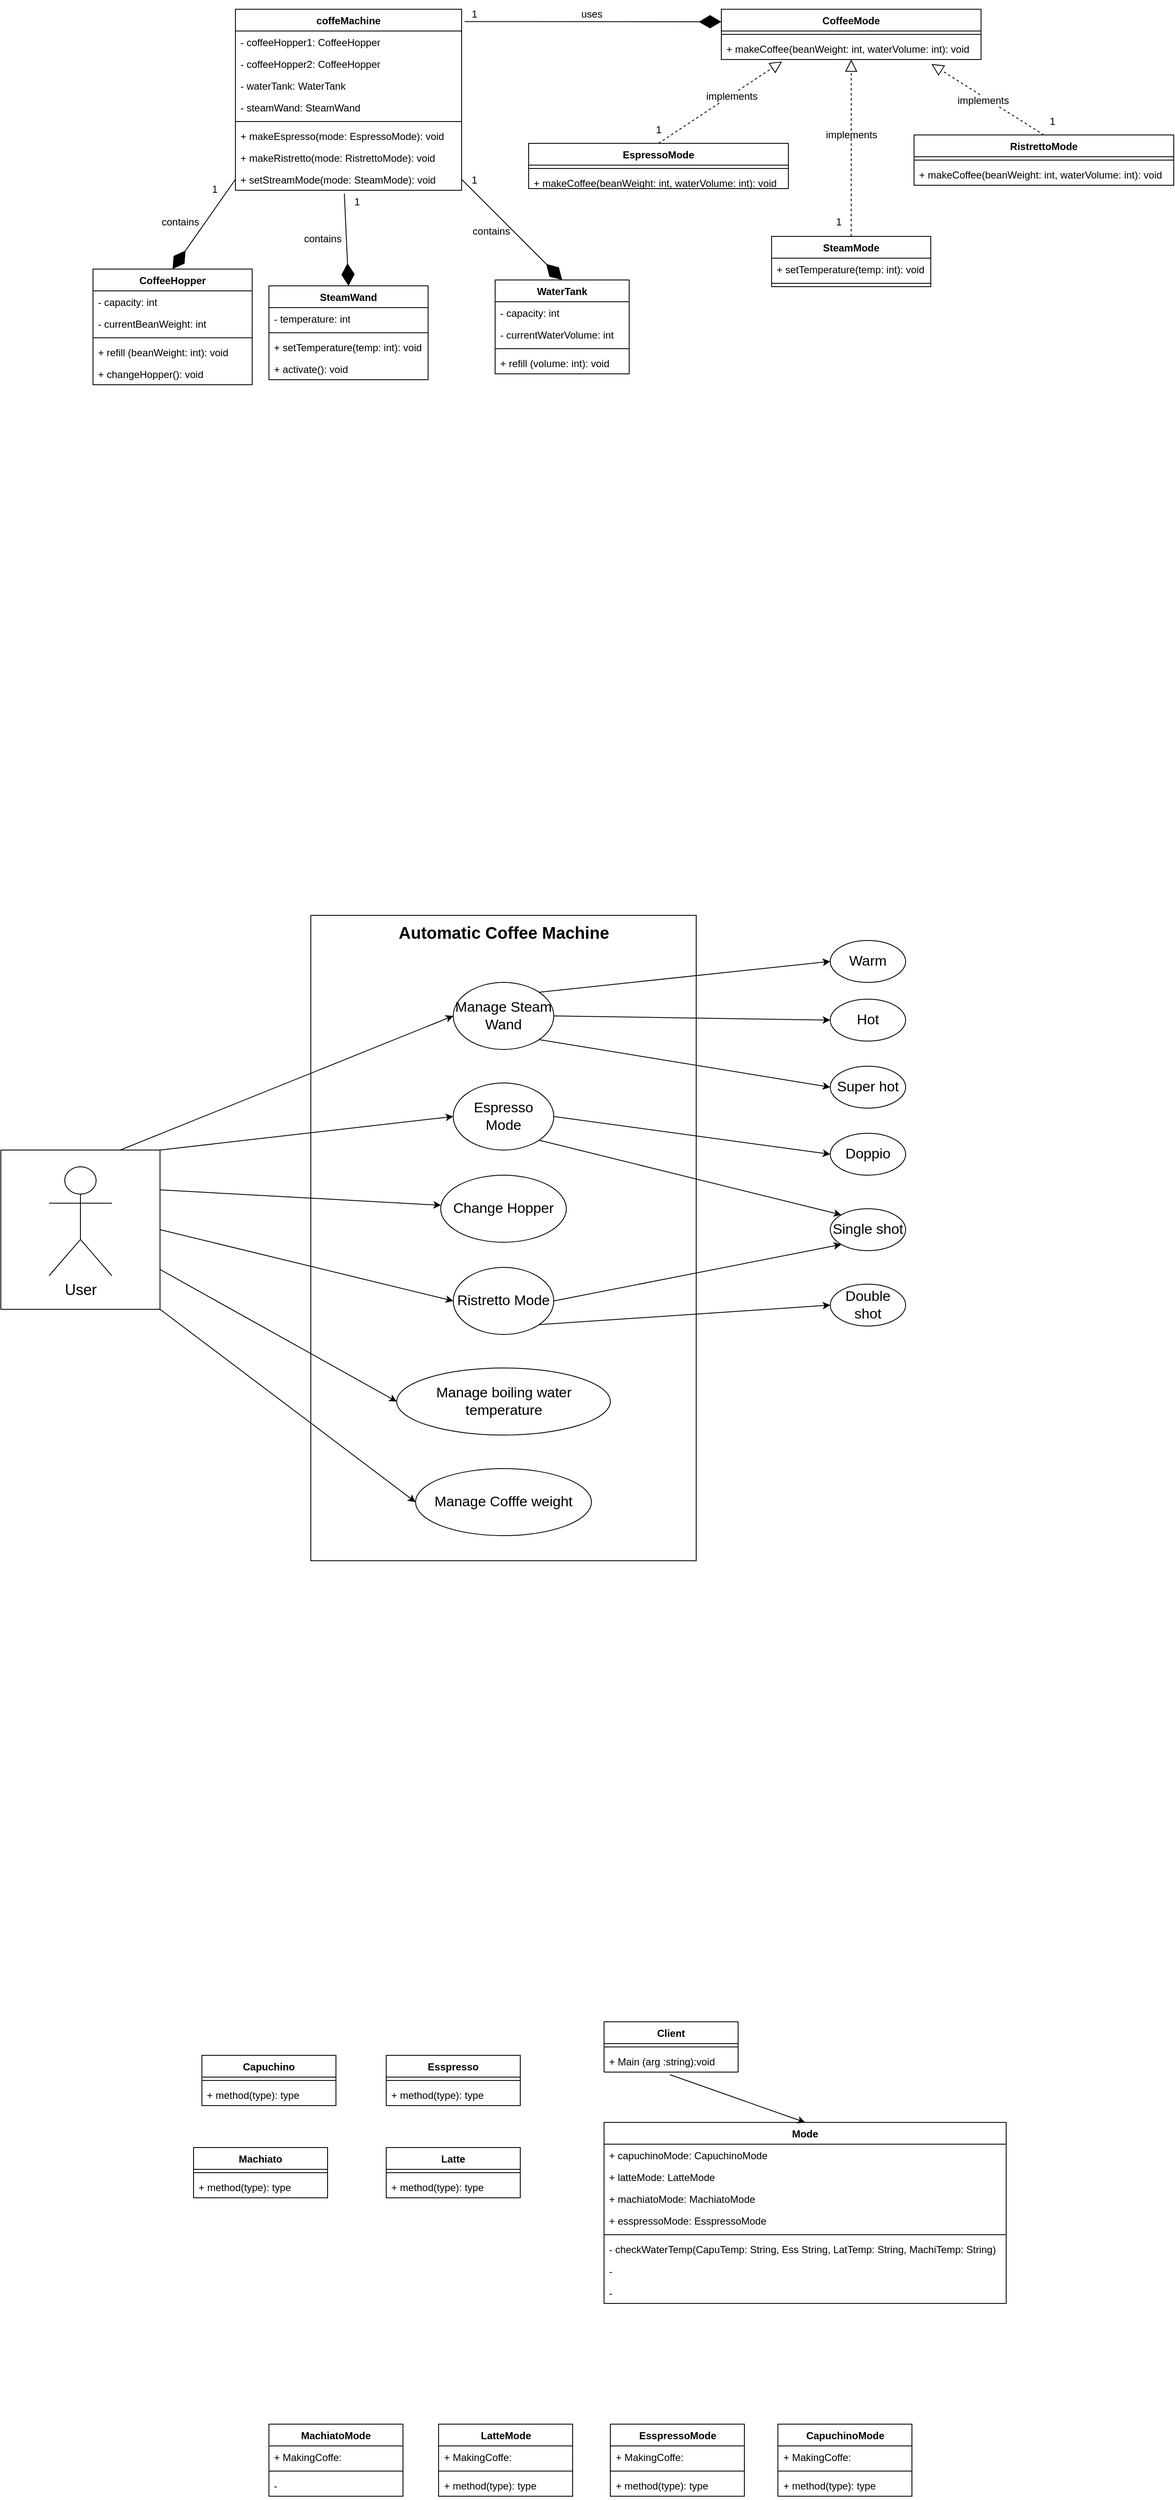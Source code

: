 <mxfile version="24.2.5" type="github">
  <diagram name="Trang-1" id="XvSelIh4EvXVkAUtxh8p">
    <mxGraphModel dx="1300" dy="723" grid="1" gridSize="10" guides="1" tooltips="1" connect="1" arrows="1" fold="1" page="1" pageScale="1" pageWidth="3300" pageHeight="4681" math="0" shadow="0">
      <root>
        <mxCell id="0" />
        <mxCell id="1" parent="0" />
        <mxCell id="VRImc2gz65ptcy9dzShP-161" value="coffeMachine" style="swimlane;fontStyle=1;align=center;verticalAlign=top;childLayout=stackLayout;horizontal=1;startSize=26;horizontalStack=0;resizeParent=1;resizeParentMax=0;resizeLast=0;collapsible=1;marginBottom=0;whiteSpace=wrap;html=1;" parent="1" vertex="1">
          <mxGeometry x="880" y="79" width="270" height="216" as="geometry" />
        </mxCell>
        <mxCell id="VRImc2gz65ptcy9dzShP-162" value="- coffeeHopper1: CoffeeHopper" style="text;strokeColor=none;fillColor=none;align=left;verticalAlign=top;spacingLeft=4;spacingRight=4;overflow=hidden;rotatable=0;points=[[0,0.5],[1,0.5]];portConstraint=eastwest;whiteSpace=wrap;html=1;" parent="VRImc2gz65ptcy9dzShP-161" vertex="1">
          <mxGeometry y="26" width="270" height="26" as="geometry" />
        </mxCell>
        <mxCell id="VRImc2gz65ptcy9dzShP-165" value="- coffeeHopper2: CoffeeHopper" style="text;strokeColor=none;fillColor=none;align=left;verticalAlign=top;spacingLeft=4;spacingRight=4;overflow=hidden;rotatable=0;points=[[0,0.5],[1,0.5]];portConstraint=eastwest;whiteSpace=wrap;html=1;" parent="VRImc2gz65ptcy9dzShP-161" vertex="1">
          <mxGeometry y="52" width="270" height="26" as="geometry" />
        </mxCell>
        <mxCell id="HyjmzTadHmc6qfDctKyR-1" value="- waterTank: WaterTank" style="text;strokeColor=none;fillColor=none;align=left;verticalAlign=top;spacingLeft=4;spacingRight=4;overflow=hidden;rotatable=0;points=[[0,0.5],[1,0.5]];portConstraint=eastwest;whiteSpace=wrap;html=1;" parent="VRImc2gz65ptcy9dzShP-161" vertex="1">
          <mxGeometry y="78" width="270" height="26" as="geometry" />
        </mxCell>
        <mxCell id="HyjmzTadHmc6qfDctKyR-2" value="- steamWand: SteamWand" style="text;strokeColor=none;fillColor=none;align=left;verticalAlign=top;spacingLeft=4;spacingRight=4;overflow=hidden;rotatable=0;points=[[0,0.5],[1,0.5]];portConstraint=eastwest;whiteSpace=wrap;html=1;" parent="VRImc2gz65ptcy9dzShP-161" vertex="1">
          <mxGeometry y="104" width="270" height="26" as="geometry" />
        </mxCell>
        <mxCell id="VRImc2gz65ptcy9dzShP-163" value="" style="line;strokeWidth=1;fillColor=none;align=left;verticalAlign=middle;spacingTop=-1;spacingLeft=3;spacingRight=3;rotatable=0;labelPosition=right;points=[];portConstraint=eastwest;strokeColor=inherit;" parent="VRImc2gz65ptcy9dzShP-161" vertex="1">
          <mxGeometry y="130" width="270" height="8" as="geometry" />
        </mxCell>
        <mxCell id="VRImc2gz65ptcy9dzShP-164" value="+ makeEspresso(mode: EspressoMode): void" style="text;strokeColor=none;fillColor=none;align=left;verticalAlign=top;spacingLeft=4;spacingRight=4;overflow=hidden;rotatable=0;points=[[0,0.5],[1,0.5]];portConstraint=eastwest;whiteSpace=wrap;html=1;" parent="VRImc2gz65ptcy9dzShP-161" vertex="1">
          <mxGeometry y="138" width="270" height="26" as="geometry" />
        </mxCell>
        <mxCell id="HyjmzTadHmc6qfDctKyR-3" value="+ makeRistretto(mode: RistrettoMode): void" style="text;strokeColor=none;fillColor=none;align=left;verticalAlign=top;spacingLeft=4;spacingRight=4;overflow=hidden;rotatable=0;points=[[0,0.5],[1,0.5]];portConstraint=eastwest;whiteSpace=wrap;html=1;" parent="VRImc2gz65ptcy9dzShP-161" vertex="1">
          <mxGeometry y="164" width="270" height="26" as="geometry" />
        </mxCell>
        <mxCell id="HyjmzTadHmc6qfDctKyR-5" value="+ setStreamMode(mode: SteamMode): void" style="text;strokeColor=none;fillColor=none;align=left;verticalAlign=top;spacingLeft=4;spacingRight=4;overflow=hidden;rotatable=0;points=[[0,0.5],[1,0.5]];portConstraint=eastwest;whiteSpace=wrap;html=1;" parent="VRImc2gz65ptcy9dzShP-161" vertex="1">
          <mxGeometry y="190" width="270" height="26" as="geometry" />
        </mxCell>
        <mxCell id="VRImc2gz65ptcy9dzShP-174" value="CoffeeMode" style="swimlane;fontStyle=1;align=center;verticalAlign=top;childLayout=stackLayout;horizontal=1;startSize=26;horizontalStack=0;resizeParent=1;resizeParentMax=0;resizeLast=0;collapsible=1;marginBottom=0;whiteSpace=wrap;html=1;" parent="1" vertex="1">
          <mxGeometry x="1460" y="79" width="310" height="60" as="geometry" />
        </mxCell>
        <mxCell id="VRImc2gz65ptcy9dzShP-176" value="" style="line;strokeWidth=1;fillColor=none;align=left;verticalAlign=middle;spacingTop=-1;spacingLeft=3;spacingRight=3;rotatable=0;labelPosition=right;points=[];portConstraint=eastwest;strokeColor=inherit;" parent="VRImc2gz65ptcy9dzShP-174" vertex="1">
          <mxGeometry y="26" width="310" height="8" as="geometry" />
        </mxCell>
        <mxCell id="VRImc2gz65ptcy9dzShP-177" value="+ makeCoffee(beanWeight: int, waterVolume: int): void" style="text;strokeColor=none;fillColor=none;align=left;verticalAlign=top;spacingLeft=4;spacingRight=4;overflow=hidden;rotatable=0;points=[[0,0.5],[1,0.5]];portConstraint=eastwest;whiteSpace=wrap;html=1;" parent="VRImc2gz65ptcy9dzShP-174" vertex="1">
          <mxGeometry y="34" width="310" height="26" as="geometry" />
        </mxCell>
        <mxCell id="VRImc2gz65ptcy9dzShP-178" value="EspressoMode" style="swimlane;fontStyle=1;align=center;verticalAlign=top;childLayout=stackLayout;horizontal=1;startSize=26;horizontalStack=0;resizeParent=1;resizeParentMax=0;resizeLast=0;collapsible=1;marginBottom=0;whiteSpace=wrap;html=1;" parent="1" vertex="1">
          <mxGeometry x="1230" y="239" width="310" height="54" as="geometry" />
        </mxCell>
        <mxCell id="VRImc2gz65ptcy9dzShP-180" value="" style="line;strokeWidth=1;fillColor=none;align=left;verticalAlign=middle;spacingTop=-1;spacingLeft=3;spacingRight=3;rotatable=0;labelPosition=right;points=[];portConstraint=eastwest;strokeColor=inherit;" parent="VRImc2gz65ptcy9dzShP-178" vertex="1">
          <mxGeometry y="26" width="310" height="8" as="geometry" />
        </mxCell>
        <mxCell id="VRImc2gz65ptcy9dzShP-181" value="+ makeCoffee(beanWeight: int, waterVolume: int): void" style="text;strokeColor=none;fillColor=none;align=left;verticalAlign=top;spacingLeft=4;spacingRight=4;overflow=hidden;rotatable=0;points=[[0,0.5],[1,0.5]];portConstraint=eastwest;whiteSpace=wrap;html=1;" parent="VRImc2gz65ptcy9dzShP-178" vertex="1">
          <mxGeometry y="34" width="310" height="20" as="geometry" />
        </mxCell>
        <mxCell id="VRImc2gz65ptcy9dzShP-182" value="RistrettoMode" style="swimlane;fontStyle=1;align=center;verticalAlign=top;childLayout=stackLayout;horizontal=1;startSize=26;horizontalStack=0;resizeParent=1;resizeParentMax=0;resizeLast=0;collapsible=1;marginBottom=0;whiteSpace=wrap;html=1;" parent="1" vertex="1">
          <mxGeometry x="1690" y="229" width="310" height="60" as="geometry" />
        </mxCell>
        <mxCell id="VRImc2gz65ptcy9dzShP-184" value="" style="line;strokeWidth=1;fillColor=none;align=left;verticalAlign=middle;spacingTop=-1;spacingLeft=3;spacingRight=3;rotatable=0;labelPosition=right;points=[];portConstraint=eastwest;strokeColor=inherit;" parent="VRImc2gz65ptcy9dzShP-182" vertex="1">
          <mxGeometry y="26" width="310" height="8" as="geometry" />
        </mxCell>
        <mxCell id="VRImc2gz65ptcy9dzShP-185" value="+ makeCoffee(beanWeight: int, waterVolume: int): void" style="text;strokeColor=none;fillColor=none;align=left;verticalAlign=top;spacingLeft=4;spacingRight=4;overflow=hidden;rotatable=0;points=[[0,0.5],[1,0.5]];portConstraint=eastwest;whiteSpace=wrap;html=1;" parent="VRImc2gz65ptcy9dzShP-182" vertex="1">
          <mxGeometry y="34" width="310" height="26" as="geometry" />
        </mxCell>
        <mxCell id="VRImc2gz65ptcy9dzShP-186" value="SteamMode" style="swimlane;fontStyle=1;align=center;verticalAlign=top;childLayout=stackLayout;horizontal=1;startSize=26;horizontalStack=0;resizeParent=1;resizeParentMax=0;resizeLast=0;collapsible=1;marginBottom=0;whiteSpace=wrap;html=1;" parent="1" vertex="1">
          <mxGeometry x="1520" y="350" width="190" height="60" as="geometry" />
        </mxCell>
        <mxCell id="VRImc2gz65ptcy9dzShP-189" value="+ setTemperature(temp: int): void" style="text;strokeColor=none;fillColor=none;align=left;verticalAlign=top;spacingLeft=4;spacingRight=4;overflow=hidden;rotatable=0;points=[[0,0.5],[1,0.5]];portConstraint=eastwest;whiteSpace=wrap;html=1;" parent="VRImc2gz65ptcy9dzShP-186" vertex="1">
          <mxGeometry y="26" width="190" height="26" as="geometry" />
        </mxCell>
        <mxCell id="VRImc2gz65ptcy9dzShP-188" value="" style="line;strokeWidth=1;fillColor=none;align=left;verticalAlign=middle;spacingTop=-1;spacingLeft=3;spacingRight=3;rotatable=0;labelPosition=right;points=[];portConstraint=eastwest;strokeColor=inherit;" parent="VRImc2gz65ptcy9dzShP-186" vertex="1">
          <mxGeometry y="52" width="190" height="8" as="geometry" />
        </mxCell>
        <mxCell id="VRImc2gz65ptcy9dzShP-196" value="WaterTank" style="swimlane;fontStyle=1;align=center;verticalAlign=top;childLayout=stackLayout;horizontal=1;startSize=26;horizontalStack=0;resizeParent=1;resizeParentMax=0;resizeLast=0;collapsible=1;marginBottom=0;whiteSpace=wrap;html=1;" parent="1" vertex="1">
          <mxGeometry x="1190" y="402" width="160" height="112" as="geometry" />
        </mxCell>
        <mxCell id="VRImc2gz65ptcy9dzShP-197" value="- capacity: int" style="text;strokeColor=none;fillColor=none;align=left;verticalAlign=top;spacingLeft=4;spacingRight=4;overflow=hidden;rotatable=0;points=[[0,0.5],[1,0.5]];portConstraint=eastwest;whiteSpace=wrap;html=1;" parent="VRImc2gz65ptcy9dzShP-196" vertex="1">
          <mxGeometry y="26" width="160" height="26" as="geometry" />
        </mxCell>
        <mxCell id="HyjmzTadHmc6qfDctKyR-7" value="- currentWaterVolume: int" style="text;strokeColor=none;fillColor=none;align=left;verticalAlign=top;spacingLeft=4;spacingRight=4;overflow=hidden;rotatable=0;points=[[0,0.5],[1,0.5]];portConstraint=eastwest;whiteSpace=wrap;html=1;" parent="VRImc2gz65ptcy9dzShP-196" vertex="1">
          <mxGeometry y="52" width="160" height="26" as="geometry" />
        </mxCell>
        <mxCell id="VRImc2gz65ptcy9dzShP-198" value="" style="line;strokeWidth=1;fillColor=none;align=left;verticalAlign=middle;spacingTop=-1;spacingLeft=3;spacingRight=3;rotatable=0;labelPosition=right;points=[];portConstraint=eastwest;strokeColor=inherit;" parent="VRImc2gz65ptcy9dzShP-196" vertex="1">
          <mxGeometry y="78" width="160" height="8" as="geometry" />
        </mxCell>
        <mxCell id="VRImc2gz65ptcy9dzShP-199" value="+ refill (volume: int): void" style="text;strokeColor=none;fillColor=none;align=left;verticalAlign=top;spacingLeft=4;spacingRight=4;overflow=hidden;rotatable=0;points=[[0,0.5],[1,0.5]];portConstraint=eastwest;whiteSpace=wrap;html=1;" parent="VRImc2gz65ptcy9dzShP-196" vertex="1">
          <mxGeometry y="86" width="160" height="26" as="geometry" />
        </mxCell>
        <mxCell id="HyjmzTadHmc6qfDctKyR-8" value="CoffeeHopper" style="swimlane;fontStyle=1;align=center;verticalAlign=top;childLayout=stackLayout;horizontal=1;startSize=26;horizontalStack=0;resizeParent=1;resizeParentMax=0;resizeLast=0;collapsible=1;marginBottom=0;whiteSpace=wrap;html=1;" parent="1" vertex="1">
          <mxGeometry x="710" y="389" width="190" height="138" as="geometry" />
        </mxCell>
        <mxCell id="HyjmzTadHmc6qfDctKyR-9" value="- capacity: int" style="text;strokeColor=none;fillColor=none;align=left;verticalAlign=top;spacingLeft=4;spacingRight=4;overflow=hidden;rotatable=0;points=[[0,0.5],[1,0.5]];portConstraint=eastwest;whiteSpace=wrap;html=1;" parent="HyjmzTadHmc6qfDctKyR-8" vertex="1">
          <mxGeometry y="26" width="190" height="26" as="geometry" />
        </mxCell>
        <mxCell id="HyjmzTadHmc6qfDctKyR-12" value="- currentBeanWeight: int" style="text;strokeColor=none;fillColor=none;align=left;verticalAlign=top;spacingLeft=4;spacingRight=4;overflow=hidden;rotatable=0;points=[[0,0.5],[1,0.5]];portConstraint=eastwest;whiteSpace=wrap;html=1;" parent="HyjmzTadHmc6qfDctKyR-8" vertex="1">
          <mxGeometry y="52" width="190" height="26" as="geometry" />
        </mxCell>
        <mxCell id="HyjmzTadHmc6qfDctKyR-10" value="" style="line;strokeWidth=1;fillColor=none;align=left;verticalAlign=middle;spacingTop=-1;spacingLeft=3;spacingRight=3;rotatable=0;labelPosition=right;points=[];portConstraint=eastwest;strokeColor=inherit;" parent="HyjmzTadHmc6qfDctKyR-8" vertex="1">
          <mxGeometry y="78" width="190" height="8" as="geometry" />
        </mxCell>
        <mxCell id="HyjmzTadHmc6qfDctKyR-11" value="+ refill (beanWeight: int): void" style="text;strokeColor=none;fillColor=none;align=left;verticalAlign=top;spacingLeft=4;spacingRight=4;overflow=hidden;rotatable=0;points=[[0,0.5],[1,0.5]];portConstraint=eastwest;whiteSpace=wrap;html=1;" parent="HyjmzTadHmc6qfDctKyR-8" vertex="1">
          <mxGeometry y="86" width="190" height="26" as="geometry" />
        </mxCell>
        <mxCell id="HyjmzTadHmc6qfDctKyR-13" value="+ changeHopper(): void" style="text;strokeColor=none;fillColor=none;align=left;verticalAlign=top;spacingLeft=4;spacingRight=4;overflow=hidden;rotatable=0;points=[[0,0.5],[1,0.5]];portConstraint=eastwest;whiteSpace=wrap;html=1;" parent="HyjmzTadHmc6qfDctKyR-8" vertex="1">
          <mxGeometry y="112" width="190" height="26" as="geometry" />
        </mxCell>
        <mxCell id="HyjmzTadHmc6qfDctKyR-14" value="SteamWand" style="swimlane;fontStyle=1;align=center;verticalAlign=top;childLayout=stackLayout;horizontal=1;startSize=26;horizontalStack=0;resizeParent=1;resizeParentMax=0;resizeLast=0;collapsible=1;marginBottom=0;whiteSpace=wrap;html=1;" parent="1" vertex="1">
          <mxGeometry x="920" y="409" width="190" height="112" as="geometry" />
        </mxCell>
        <mxCell id="HyjmzTadHmc6qfDctKyR-15" value="- temperature: int" style="text;strokeColor=none;fillColor=none;align=left;verticalAlign=top;spacingLeft=4;spacingRight=4;overflow=hidden;rotatable=0;points=[[0,0.5],[1,0.5]];portConstraint=eastwest;whiteSpace=wrap;html=1;" parent="HyjmzTadHmc6qfDctKyR-14" vertex="1">
          <mxGeometry y="26" width="190" height="26" as="geometry" />
        </mxCell>
        <mxCell id="HyjmzTadHmc6qfDctKyR-16" value="" style="line;strokeWidth=1;fillColor=none;align=left;verticalAlign=middle;spacingTop=-1;spacingLeft=3;spacingRight=3;rotatable=0;labelPosition=right;points=[];portConstraint=eastwest;strokeColor=inherit;" parent="HyjmzTadHmc6qfDctKyR-14" vertex="1">
          <mxGeometry y="52" width="190" height="8" as="geometry" />
        </mxCell>
        <mxCell id="HyjmzTadHmc6qfDctKyR-17" value="+ setTemperature(temp: int): void" style="text;strokeColor=none;fillColor=none;align=left;verticalAlign=top;spacingLeft=4;spacingRight=4;overflow=hidden;rotatable=0;points=[[0,0.5],[1,0.5]];portConstraint=eastwest;whiteSpace=wrap;html=1;" parent="HyjmzTadHmc6qfDctKyR-14" vertex="1">
          <mxGeometry y="60" width="190" height="26" as="geometry" />
        </mxCell>
        <mxCell id="HyjmzTadHmc6qfDctKyR-18" value="+ activate(): void" style="text;strokeColor=none;fillColor=none;align=left;verticalAlign=top;spacingLeft=4;spacingRight=4;overflow=hidden;rotatable=0;points=[[0,0.5],[1,0.5]];portConstraint=eastwest;whiteSpace=wrap;html=1;" parent="HyjmzTadHmc6qfDctKyR-14" vertex="1">
          <mxGeometry y="86" width="190" height="26" as="geometry" />
        </mxCell>
        <mxCell id="HyjmzTadHmc6qfDctKyR-21" value="" style="endArrow=block;dashed=1;endFill=0;endSize=12;html=1;rounded=0;entryX=0.234;entryY=1.089;entryDx=0;entryDy=0;entryPerimeter=0;exitX=0.5;exitY=0;exitDx=0;exitDy=0;" parent="1" source="VRImc2gz65ptcy9dzShP-178" target="VRImc2gz65ptcy9dzShP-177" edge="1">
          <mxGeometry width="160" relative="1" as="geometry">
            <mxPoint x="1280" y="359" as="sourcePoint" />
            <mxPoint x="1440" y="359" as="targetPoint" />
          </mxGeometry>
        </mxCell>
        <mxCell id="HyjmzTadHmc6qfDctKyR-22" value="" style="endArrow=block;dashed=1;endFill=0;endSize=12;html=1;rounded=0;exitX=0.5;exitY=0;exitDx=0;exitDy=0;" parent="1" source="VRImc2gz65ptcy9dzShP-186" target="VRImc2gz65ptcy9dzShP-177" edge="1">
          <mxGeometry width="160" relative="1" as="geometry">
            <mxPoint x="1615" y="349" as="sourcePoint" />
            <mxPoint x="1583" y="161" as="targetPoint" />
          </mxGeometry>
        </mxCell>
        <mxCell id="HyjmzTadHmc6qfDctKyR-23" value="" style="endArrow=block;dashed=1;endFill=0;endSize=12;html=1;rounded=0;exitX=0.5;exitY=0;exitDx=0;exitDy=0;entryX=0.809;entryY=1.209;entryDx=0;entryDy=0;entryPerimeter=0;" parent="1" source="VRImc2gz65ptcy9dzShP-182" target="VRImc2gz65ptcy9dzShP-177" edge="1">
          <mxGeometry width="160" relative="1" as="geometry">
            <mxPoint x="1625" y="359" as="sourcePoint" />
            <mxPoint x="1625" y="159" as="targetPoint" />
          </mxGeometry>
        </mxCell>
        <mxCell id="HyjmzTadHmc6qfDctKyR-25" value="" style="endArrow=diamondThin;endFill=1;endSize=24;html=1;rounded=0;entryX=0.5;entryY=0;entryDx=0;entryDy=0;exitX=0;exitY=0.5;exitDx=0;exitDy=0;" parent="1" source="HyjmzTadHmc6qfDctKyR-5" target="HyjmzTadHmc6qfDctKyR-8" edge="1">
          <mxGeometry width="160" relative="1" as="geometry">
            <mxPoint x="1280" y="349" as="sourcePoint" />
            <mxPoint x="1440" y="349" as="targetPoint" />
          </mxGeometry>
        </mxCell>
        <mxCell id="HyjmzTadHmc6qfDctKyR-26" value="" style="endArrow=diamondThin;endFill=1;endSize=24;html=1;rounded=0;entryX=0.5;entryY=0;entryDx=0;entryDy=0;" parent="1" target="HyjmzTadHmc6qfDctKyR-14" edge="1">
          <mxGeometry width="160" relative="1" as="geometry">
            <mxPoint x="1010" y="299" as="sourcePoint" />
            <mxPoint x="1450" y="359" as="targetPoint" />
          </mxGeometry>
        </mxCell>
        <mxCell id="HyjmzTadHmc6qfDctKyR-27" value="" style="endArrow=diamondThin;endFill=1;endSize=24;html=1;rounded=0;entryX=0.5;entryY=0;entryDx=0;entryDy=0;exitX=1;exitY=0.5;exitDx=0;exitDy=0;" parent="1" source="HyjmzTadHmc6qfDctKyR-5" target="VRImc2gz65ptcy9dzShP-196" edge="1">
          <mxGeometry width="160" relative="1" as="geometry">
            <mxPoint x="1300" y="369" as="sourcePoint" />
            <mxPoint x="1460" y="369" as="targetPoint" />
          </mxGeometry>
        </mxCell>
        <mxCell id="HyjmzTadHmc6qfDctKyR-28" value="1" style="text;html=1;align=center;verticalAlign=middle;resizable=0;points=[];autosize=1;strokeColor=none;fillColor=none;" parent="1" vertex="1">
          <mxGeometry x="840" y="279" width="30" height="30" as="geometry" />
        </mxCell>
        <mxCell id="HyjmzTadHmc6qfDctKyR-29" value="&lt;span style=&quot;color: rgb(0, 0, 0); font-family: Helvetica; font-size: 12px; font-style: normal; font-variant-ligatures: normal; font-variant-caps: normal; font-weight: 400; letter-spacing: normal; orphans: 2; text-align: center; text-indent: 0px; text-transform: none; widows: 2; word-spacing: 0px; -webkit-text-stroke-width: 0px; white-space: nowrap; background-color: rgb(251, 251, 251); text-decoration-thickness: initial; text-decoration-style: initial; text-decoration-color: initial; display: inline !important; float: none;&quot;&gt;1&lt;/span&gt;" style="text;whiteSpace=wrap;html=1;" parent="1" vertex="1">
          <mxGeometry x="1020" y="295" width="40" height="40" as="geometry" />
        </mxCell>
        <mxCell id="HyjmzTadHmc6qfDctKyR-30" value="&lt;span style=&quot;color: rgb(0, 0, 0); font-family: Helvetica; font-size: 12px; font-style: normal; font-variant-ligatures: normal; font-variant-caps: normal; font-weight: 400; letter-spacing: normal; orphans: 2; text-align: center; text-indent: 0px; text-transform: none; widows: 2; word-spacing: 0px; -webkit-text-stroke-width: 0px; white-space: nowrap; background-color: rgb(251, 251, 251); text-decoration-thickness: initial; text-decoration-style: initial; text-decoration-color: initial; display: inline !important; float: none;&quot;&gt;1&lt;/span&gt;" style="text;whiteSpace=wrap;html=1;" parent="1" vertex="1">
          <mxGeometry x="1160" y="269" width="40" height="40" as="geometry" />
        </mxCell>
        <mxCell id="HyjmzTadHmc6qfDctKyR-31" value="&lt;span style=&quot;color: rgb(0, 0, 0); font-family: Helvetica; font-size: 12px; font-style: normal; font-variant-ligatures: normal; font-variant-caps: normal; font-weight: 400; letter-spacing: normal; orphans: 2; text-align: center; text-indent: 0px; text-transform: none; widows: 2; word-spacing: 0px; -webkit-text-stroke-width: 0px; white-space: nowrap; background-color: rgb(251, 251, 251); text-decoration-thickness: initial; text-decoration-style: initial; text-decoration-color: initial; display: inline !important; float: none;&quot;&gt;1&lt;/span&gt;" style="text;whiteSpace=wrap;html=1;" parent="1" vertex="1">
          <mxGeometry x="1380" y="209" width="40" height="40" as="geometry" />
        </mxCell>
        <mxCell id="HyjmzTadHmc6qfDctKyR-32" value="&lt;span style=&quot;color: rgb(0, 0, 0); font-family: Helvetica; font-size: 12px; font-style: normal; font-variant-ligatures: normal; font-variant-caps: normal; font-weight: 400; letter-spacing: normal; orphans: 2; text-align: center; text-indent: 0px; text-transform: none; widows: 2; word-spacing: 0px; -webkit-text-stroke-width: 0px; white-space: nowrap; background-color: rgb(251, 251, 251); text-decoration-thickness: initial; text-decoration-style: initial; text-decoration-color: initial; display: inline !important; float: none;&quot;&gt;1&lt;/span&gt;" style="text;whiteSpace=wrap;html=1;" parent="1" vertex="1">
          <mxGeometry x="1595" y="319" width="40" height="40" as="geometry" />
        </mxCell>
        <mxCell id="HyjmzTadHmc6qfDctKyR-33" value="&lt;span style=&quot;color: rgb(0, 0, 0); font-family: Helvetica; font-size: 12px; font-style: normal; font-variant-ligatures: normal; font-variant-caps: normal; font-weight: 400; letter-spacing: normal; orphans: 2; text-align: center; text-indent: 0px; text-transform: none; widows: 2; word-spacing: 0px; -webkit-text-stroke-width: 0px; white-space: nowrap; background-color: rgb(251, 251, 251); text-decoration-thickness: initial; text-decoration-style: initial; text-decoration-color: initial; display: inline !important; float: none;&quot;&gt;1&lt;/span&gt;" style="text;whiteSpace=wrap;html=1;" parent="1" vertex="1">
          <mxGeometry x="1850" y="199" width="40" height="40" as="geometry" />
        </mxCell>
        <mxCell id="HyjmzTadHmc6qfDctKyR-34" value="implements" style="text;html=1;align=center;verticalAlign=middle;resizable=0;points=[];autosize=1;strokeColor=none;fillColor=none;" parent="1" vertex="1">
          <mxGeometry x="1575" y="214" width="80" height="30" as="geometry" />
        </mxCell>
        <mxCell id="HyjmzTadHmc6qfDctKyR-35" value="&lt;span style=&quot;color: rgb(0, 0, 0); font-family: Helvetica; font-size: 12px; font-style: normal; font-variant-ligatures: normal; font-variant-caps: normal; font-weight: 400; letter-spacing: normal; orphans: 2; text-align: center; text-indent: 0px; text-transform: none; widows: 2; word-spacing: 0px; -webkit-text-stroke-width: 0px; white-space: nowrap; background-color: rgb(251, 251, 251); text-decoration-thickness: initial; text-decoration-style: initial; text-decoration-color: initial; display: inline !important; float: none;&quot;&gt;implements&lt;/span&gt;" style="text;whiteSpace=wrap;html=1;" parent="1" vertex="1">
          <mxGeometry x="1740" y="174" width="90" height="40" as="geometry" />
        </mxCell>
        <mxCell id="HyjmzTadHmc6qfDctKyR-36" value="&lt;span style=&quot;color: rgb(0, 0, 0); font-family: Helvetica; font-size: 12px; font-style: normal; font-variant-ligatures: normal; font-variant-caps: normal; font-weight: 400; letter-spacing: normal; orphans: 2; text-align: center; text-indent: 0px; text-transform: none; widows: 2; word-spacing: 0px; -webkit-text-stroke-width: 0px; white-space: nowrap; background-color: rgb(251, 251, 251); text-decoration-thickness: initial; text-decoration-style: initial; text-decoration-color: initial; display: inline !important; float: none;&quot;&gt;implements&lt;/span&gt;" style="text;whiteSpace=wrap;html=1;" parent="1" vertex="1">
          <mxGeometry x="1440" y="169" width="90" height="40" as="geometry" />
        </mxCell>
        <mxCell id="HyjmzTadHmc6qfDctKyR-38" value="contains" style="text;html=1;align=center;verticalAlign=middle;resizable=0;points=[];autosize=1;strokeColor=none;fillColor=none;" parent="1" vertex="1">
          <mxGeometry x="1150" y="329" width="70" height="30" as="geometry" />
        </mxCell>
        <mxCell id="HyjmzTadHmc6qfDctKyR-39" value="&lt;span style=&quot;color: rgb(0, 0, 0); font-family: Helvetica; font-size: 12px; font-style: normal; font-variant-ligatures: normal; font-variant-caps: normal; font-weight: 400; letter-spacing: normal; orphans: 2; text-align: center; text-indent: 0px; text-transform: none; widows: 2; word-spacing: 0px; -webkit-text-stroke-width: 0px; white-space: nowrap; background-color: rgb(251, 251, 251); text-decoration-thickness: initial; text-decoration-style: initial; text-decoration-color: initial; display: inline !important; float: none;&quot;&gt;contains&lt;/span&gt;" style="text;whiteSpace=wrap;html=1;" parent="1" vertex="1">
          <mxGeometry x="960" y="339" width="80" height="40" as="geometry" />
        </mxCell>
        <mxCell id="HyjmzTadHmc6qfDctKyR-40" value="&lt;span style=&quot;color: rgb(0, 0, 0); font-family: Helvetica; font-size: 12px; font-style: normal; font-variant-ligatures: normal; font-variant-caps: normal; font-weight: 400; letter-spacing: normal; orphans: 2; text-align: center; text-indent: 0px; text-transform: none; widows: 2; word-spacing: 0px; -webkit-text-stroke-width: 0px; white-space: nowrap; background-color: rgb(251, 251, 251); text-decoration-thickness: initial; text-decoration-style: initial; text-decoration-color: initial; display: inline !important; float: none;&quot;&gt;contains&lt;/span&gt;" style="text;whiteSpace=wrap;html=1;" parent="1" vertex="1">
          <mxGeometry x="790" y="319" width="80" height="40" as="geometry" />
        </mxCell>
        <mxCell id="HyjmzTadHmc6qfDctKyR-41" value="" style="endArrow=diamondThin;endFill=1;endSize=24;html=1;rounded=0;entryX=0;entryY=0.25;entryDx=0;entryDy=0;exitX=1.013;exitY=0.068;exitDx=0;exitDy=0;exitPerimeter=0;" parent="1" source="VRImc2gz65ptcy9dzShP-161" target="VRImc2gz65ptcy9dzShP-174" edge="1">
          <mxGeometry width="160" relative="1" as="geometry">
            <mxPoint x="1190" y="25" as="sourcePoint" />
            <mxPoint x="1310" y="145" as="targetPoint" />
          </mxGeometry>
        </mxCell>
        <mxCell id="HyjmzTadHmc6qfDctKyR-42" value="1" style="text;html=1;align=center;verticalAlign=middle;resizable=0;points=[];autosize=1;strokeColor=none;fillColor=none;" parent="1" vertex="1">
          <mxGeometry x="1150" y="70" width="30" height="30" as="geometry" />
        </mxCell>
        <mxCell id="HyjmzTadHmc6qfDctKyR-43" value="uses" style="text;html=1;align=center;verticalAlign=middle;resizable=0;points=[];autosize=1;strokeColor=none;fillColor=none;" parent="1" vertex="1">
          <mxGeometry x="1280" y="70" width="50" height="30" as="geometry" />
        </mxCell>
        <mxCell id="HyjmzTadHmc6qfDctKyR-45" value="" style="rounded=0;whiteSpace=wrap;html=1;" parent="1" vertex="1">
          <mxGeometry x="970" y="1160" width="460" height="770" as="geometry" />
        </mxCell>
        <mxCell id="HyjmzTadHmc6qfDctKyR-46" value="&lt;font size=&quot;1&quot; style=&quot;&quot;&gt;&lt;b style=&quot;font-size: 20px;&quot;&gt;Automatic Coffee Machine&lt;/b&gt;&lt;/font&gt;" style="text;html=1;align=center;verticalAlign=middle;resizable=0;points=[];autosize=1;strokeColor=none;fillColor=none;" parent="1" vertex="1">
          <mxGeometry x="1065" y="1160" width="270" height="40" as="geometry" />
        </mxCell>
        <mxCell id="HyjmzTadHmc6qfDctKyR-80" style="edgeStyle=none;rounded=0;orthogonalLoop=1;jettySize=auto;html=1;exitX=1;exitY=0;exitDx=0;exitDy=0;entryX=0;entryY=0.5;entryDx=0;entryDy=0;" parent="1" source="HyjmzTadHmc6qfDctKyR-47" target="HyjmzTadHmc6qfDctKyR-56" edge="1">
          <mxGeometry relative="1" as="geometry" />
        </mxCell>
        <mxCell id="HyjmzTadHmc6qfDctKyR-81" style="edgeStyle=none;rounded=0;orthogonalLoop=1;jettySize=auto;html=1;exitX=1;exitY=0.5;exitDx=0;exitDy=0;entryX=0;entryY=0.5;entryDx=0;entryDy=0;" parent="1" source="HyjmzTadHmc6qfDctKyR-47" target="HyjmzTadHmc6qfDctKyR-57" edge="1">
          <mxGeometry relative="1" as="geometry" />
        </mxCell>
        <mxCell id="HyjmzTadHmc6qfDctKyR-82" style="edgeStyle=none;rounded=0;orthogonalLoop=1;jettySize=auto;html=1;exitX=1;exitY=1;exitDx=0;exitDy=0;entryX=0;entryY=0.5;entryDx=0;entryDy=0;" parent="1" source="HyjmzTadHmc6qfDctKyR-47" target="HyjmzTadHmc6qfDctKyR-58" edge="1">
          <mxGeometry relative="1" as="geometry" />
        </mxCell>
        <mxCell id="HyjmzTadHmc6qfDctKyR-47" value="Manage Steam Wand" style="ellipse;whiteSpace=wrap;html=1;fontSize=17;" parent="1" vertex="1">
          <mxGeometry x="1140" y="1240" width="120" height="80" as="geometry" />
        </mxCell>
        <mxCell id="HyjmzTadHmc6qfDctKyR-83" style="edgeStyle=none;rounded=0;orthogonalLoop=1;jettySize=auto;html=1;exitX=1;exitY=0.5;exitDx=0;exitDy=0;entryX=0;entryY=0.5;entryDx=0;entryDy=0;" parent="1" source="HyjmzTadHmc6qfDctKyR-48" target="HyjmzTadHmc6qfDctKyR-60" edge="1">
          <mxGeometry relative="1" as="geometry" />
        </mxCell>
        <mxCell id="HyjmzTadHmc6qfDctKyR-84" style="edgeStyle=none;rounded=0;orthogonalLoop=1;jettySize=auto;html=1;exitX=1;exitY=1;exitDx=0;exitDy=0;entryX=0;entryY=0;entryDx=0;entryDy=0;" parent="1" source="HyjmzTadHmc6qfDctKyR-48" target="HyjmzTadHmc6qfDctKyR-62" edge="1">
          <mxGeometry relative="1" as="geometry" />
        </mxCell>
        <mxCell id="HyjmzTadHmc6qfDctKyR-48" value="Espresso Mode" style="ellipse;whiteSpace=wrap;html=1;fontSize=17;" parent="1" vertex="1">
          <mxGeometry x="1140" y="1360" width="120" height="80" as="geometry" />
        </mxCell>
        <mxCell id="HyjmzTadHmc6qfDctKyR-50" value="Change Hopper" style="ellipse;whiteSpace=wrap;html=1;fontSize=17;" parent="1" vertex="1">
          <mxGeometry x="1125" y="1470" width="150" height="80" as="geometry" />
        </mxCell>
        <mxCell id="HyjmzTadHmc6qfDctKyR-85" style="edgeStyle=none;rounded=0;orthogonalLoop=1;jettySize=auto;html=1;exitX=1;exitY=0.5;exitDx=0;exitDy=0;entryX=0;entryY=1;entryDx=0;entryDy=0;" parent="1" source="HyjmzTadHmc6qfDctKyR-51" target="HyjmzTadHmc6qfDctKyR-62" edge="1">
          <mxGeometry relative="1" as="geometry" />
        </mxCell>
        <mxCell id="HyjmzTadHmc6qfDctKyR-86" style="edgeStyle=none;rounded=0;orthogonalLoop=1;jettySize=auto;html=1;exitX=1;exitY=1;exitDx=0;exitDy=0;entryX=0;entryY=0.5;entryDx=0;entryDy=0;" parent="1" source="HyjmzTadHmc6qfDctKyR-51" target="HyjmzTadHmc6qfDctKyR-61" edge="1">
          <mxGeometry relative="1" as="geometry" />
        </mxCell>
        <mxCell id="HyjmzTadHmc6qfDctKyR-51" value="Ristretto Mode" style="ellipse;whiteSpace=wrap;html=1;fontSize=17;" parent="1" vertex="1">
          <mxGeometry x="1140" y="1580" width="120" height="80" as="geometry" />
        </mxCell>
        <mxCell id="HyjmzTadHmc6qfDctKyR-52" value="Manage boiling water temperature" style="ellipse;whiteSpace=wrap;html=1;fontSize=17;" parent="1" vertex="1">
          <mxGeometry x="1072.5" y="1700" width="255" height="80" as="geometry" />
        </mxCell>
        <mxCell id="HyjmzTadHmc6qfDctKyR-53" value="Manage Cofffe weight" style="ellipse;whiteSpace=wrap;html=1;fontSize=17;" parent="1" vertex="1">
          <mxGeometry x="1095" y="1820" width="210" height="80" as="geometry" />
        </mxCell>
        <mxCell id="HyjmzTadHmc6qfDctKyR-56" value="Warm" style="ellipse;whiteSpace=wrap;html=1;fontSize=17;" parent="1" vertex="1">
          <mxGeometry x="1590" y="1190" width="90" height="50" as="geometry" />
        </mxCell>
        <mxCell id="HyjmzTadHmc6qfDctKyR-57" value="Hot" style="ellipse;whiteSpace=wrap;html=1;fontSize=17;" parent="1" vertex="1">
          <mxGeometry x="1590" y="1260" width="90" height="50" as="geometry" />
        </mxCell>
        <mxCell id="HyjmzTadHmc6qfDctKyR-58" value="Super hot" style="ellipse;whiteSpace=wrap;html=1;fontSize=17;" parent="1" vertex="1">
          <mxGeometry x="1590" y="1340" width="90" height="50" as="geometry" />
        </mxCell>
        <mxCell id="HyjmzTadHmc6qfDctKyR-60" value="Doppio" style="ellipse;whiteSpace=wrap;html=1;fontSize=17;" parent="1" vertex="1">
          <mxGeometry x="1590" y="1420" width="90" height="50" as="geometry" />
        </mxCell>
        <mxCell id="HyjmzTadHmc6qfDctKyR-61" value="Double shot" style="ellipse;whiteSpace=wrap;html=1;fontSize=17;" parent="1" vertex="1">
          <mxGeometry x="1590" y="1600" width="90" height="50" as="geometry" />
        </mxCell>
        <mxCell id="HyjmzTadHmc6qfDctKyR-62" value="Single shot" style="ellipse;whiteSpace=wrap;html=1;fontSize=17;" parent="1" vertex="1">
          <mxGeometry x="1590" y="1510" width="90" height="50" as="geometry" />
        </mxCell>
        <mxCell id="HyjmzTadHmc6qfDctKyR-73" style="edgeStyle=none;rounded=0;orthogonalLoop=1;jettySize=auto;html=1;exitX=0.75;exitY=0;exitDx=0;exitDy=0;entryX=0;entryY=0.5;entryDx=0;entryDy=0;" parent="1" source="HyjmzTadHmc6qfDctKyR-70" target="HyjmzTadHmc6qfDctKyR-47" edge="1">
          <mxGeometry relative="1" as="geometry" />
        </mxCell>
        <mxCell id="HyjmzTadHmc6qfDctKyR-74" style="edgeStyle=none;rounded=0;orthogonalLoop=1;jettySize=auto;html=1;exitX=1;exitY=0;exitDx=0;exitDy=0;entryX=0;entryY=0.5;entryDx=0;entryDy=0;" parent="1" source="HyjmzTadHmc6qfDctKyR-70" target="HyjmzTadHmc6qfDctKyR-48" edge="1">
          <mxGeometry relative="1" as="geometry" />
        </mxCell>
        <mxCell id="HyjmzTadHmc6qfDctKyR-75" style="edgeStyle=none;rounded=0;orthogonalLoop=1;jettySize=auto;html=1;exitX=1;exitY=0.25;exitDx=0;exitDy=0;" parent="1" source="HyjmzTadHmc6qfDctKyR-70" target="HyjmzTadHmc6qfDctKyR-50" edge="1">
          <mxGeometry relative="1" as="geometry" />
        </mxCell>
        <mxCell id="HyjmzTadHmc6qfDctKyR-76" style="edgeStyle=none;rounded=0;orthogonalLoop=1;jettySize=auto;html=1;exitX=1;exitY=0.5;exitDx=0;exitDy=0;entryX=0;entryY=0.5;entryDx=0;entryDy=0;" parent="1" source="HyjmzTadHmc6qfDctKyR-70" target="HyjmzTadHmc6qfDctKyR-51" edge="1">
          <mxGeometry relative="1" as="geometry" />
        </mxCell>
        <mxCell id="HyjmzTadHmc6qfDctKyR-77" style="edgeStyle=none;rounded=0;orthogonalLoop=1;jettySize=auto;html=1;exitX=1;exitY=0.75;exitDx=0;exitDy=0;entryX=0;entryY=0.5;entryDx=0;entryDy=0;" parent="1" source="HyjmzTadHmc6qfDctKyR-70" target="HyjmzTadHmc6qfDctKyR-52" edge="1">
          <mxGeometry relative="1" as="geometry" />
        </mxCell>
        <mxCell id="HyjmzTadHmc6qfDctKyR-78" style="edgeStyle=none;rounded=0;orthogonalLoop=1;jettySize=auto;html=1;exitX=1;exitY=1;exitDx=0;exitDy=0;entryX=0;entryY=0.5;entryDx=0;entryDy=0;" parent="1" source="HyjmzTadHmc6qfDctKyR-70" target="HyjmzTadHmc6qfDctKyR-53" edge="1">
          <mxGeometry relative="1" as="geometry" />
        </mxCell>
        <mxCell id="HyjmzTadHmc6qfDctKyR-70" value="" style="whiteSpace=wrap;html=1;aspect=fixed;" parent="1" vertex="1">
          <mxGeometry x="600" y="1440" width="190" height="190" as="geometry" />
        </mxCell>
        <mxCell id="HyjmzTadHmc6qfDctKyR-71" value="&lt;font style=&quot;font-size: 18px;&quot;&gt;User&lt;/font&gt;" style="shape=umlActor;verticalLabelPosition=bottom;verticalAlign=top;html=1;outlineConnect=0;" parent="1" vertex="1">
          <mxGeometry x="657.5" y="1460" width="75" height="130" as="geometry" />
        </mxCell>
        <mxCell id="7w3lV35QBNpsC_tGUtBe-1" value="Client" style="swimlane;fontStyle=1;align=center;verticalAlign=top;childLayout=stackLayout;horizontal=1;startSize=26;horizontalStack=0;resizeParent=1;resizeParentMax=0;resizeLast=0;collapsible=1;marginBottom=0;whiteSpace=wrap;html=1;" vertex="1" parent="1">
          <mxGeometry x="1320" y="2480" width="160" height="60" as="geometry" />
        </mxCell>
        <mxCell id="7w3lV35QBNpsC_tGUtBe-3" value="" style="line;strokeWidth=1;fillColor=none;align=left;verticalAlign=middle;spacingTop=-1;spacingLeft=3;spacingRight=3;rotatable=0;labelPosition=right;points=[];portConstraint=eastwest;strokeColor=inherit;" vertex="1" parent="7w3lV35QBNpsC_tGUtBe-1">
          <mxGeometry y="26" width="160" height="8" as="geometry" />
        </mxCell>
        <mxCell id="7w3lV35QBNpsC_tGUtBe-4" value="+ Main (arg :string):void" style="text;strokeColor=none;fillColor=none;align=left;verticalAlign=top;spacingLeft=4;spacingRight=4;overflow=hidden;rotatable=0;points=[[0,0.5],[1,0.5]];portConstraint=eastwest;whiteSpace=wrap;html=1;" vertex="1" parent="7w3lV35QBNpsC_tGUtBe-1">
          <mxGeometry y="34" width="160" height="26" as="geometry" />
        </mxCell>
        <mxCell id="7w3lV35QBNpsC_tGUtBe-5" value="EsspressoMode" style="swimlane;fontStyle=1;align=center;verticalAlign=top;childLayout=stackLayout;horizontal=1;startSize=26;horizontalStack=0;resizeParent=1;resizeParentMax=0;resizeLast=0;collapsible=1;marginBottom=0;whiteSpace=wrap;html=1;" vertex="1" parent="1">
          <mxGeometry x="1327.5" y="2960" width="160" height="86" as="geometry" />
        </mxCell>
        <mxCell id="7w3lV35QBNpsC_tGUtBe-6" value="+ MakingCoffe:" style="text;strokeColor=none;fillColor=none;align=left;verticalAlign=top;spacingLeft=4;spacingRight=4;overflow=hidden;rotatable=0;points=[[0,0.5],[1,0.5]];portConstraint=eastwest;whiteSpace=wrap;html=1;" vertex="1" parent="7w3lV35QBNpsC_tGUtBe-5">
          <mxGeometry y="26" width="160" height="26" as="geometry" />
        </mxCell>
        <mxCell id="7w3lV35QBNpsC_tGUtBe-7" value="" style="line;strokeWidth=1;fillColor=none;align=left;verticalAlign=middle;spacingTop=-1;spacingLeft=3;spacingRight=3;rotatable=0;labelPosition=right;points=[];portConstraint=eastwest;strokeColor=inherit;" vertex="1" parent="7w3lV35QBNpsC_tGUtBe-5">
          <mxGeometry y="52" width="160" height="8" as="geometry" />
        </mxCell>
        <mxCell id="7w3lV35QBNpsC_tGUtBe-8" value="+ method(type): type" style="text;strokeColor=none;fillColor=none;align=left;verticalAlign=top;spacingLeft=4;spacingRight=4;overflow=hidden;rotatable=0;points=[[0,0.5],[1,0.5]];portConstraint=eastwest;whiteSpace=wrap;html=1;" vertex="1" parent="7w3lV35QBNpsC_tGUtBe-5">
          <mxGeometry y="60" width="160" height="26" as="geometry" />
        </mxCell>
        <mxCell id="7w3lV35QBNpsC_tGUtBe-9" value="CapuchinoMode" style="swimlane;fontStyle=1;align=center;verticalAlign=top;childLayout=stackLayout;horizontal=1;startSize=26;horizontalStack=0;resizeParent=1;resizeParentMax=0;resizeLast=0;collapsible=1;marginBottom=0;whiteSpace=wrap;html=1;" vertex="1" parent="1">
          <mxGeometry x="1527.5" y="2960" width="160" height="86" as="geometry" />
        </mxCell>
        <mxCell id="7w3lV35QBNpsC_tGUtBe-10" value="+ MakingCoffe:" style="text;strokeColor=none;fillColor=none;align=left;verticalAlign=top;spacingLeft=4;spacingRight=4;overflow=hidden;rotatable=0;points=[[0,0.5],[1,0.5]];portConstraint=eastwest;whiteSpace=wrap;html=1;" vertex="1" parent="7w3lV35QBNpsC_tGUtBe-9">
          <mxGeometry y="26" width="160" height="26" as="geometry" />
        </mxCell>
        <mxCell id="7w3lV35QBNpsC_tGUtBe-11" value="" style="line;strokeWidth=1;fillColor=none;align=left;verticalAlign=middle;spacingTop=-1;spacingLeft=3;spacingRight=3;rotatable=0;labelPosition=right;points=[];portConstraint=eastwest;strokeColor=inherit;" vertex="1" parent="7w3lV35QBNpsC_tGUtBe-9">
          <mxGeometry y="52" width="160" height="8" as="geometry" />
        </mxCell>
        <mxCell id="7w3lV35QBNpsC_tGUtBe-12" value="+ method(type): type" style="text;strokeColor=none;fillColor=none;align=left;verticalAlign=top;spacingLeft=4;spacingRight=4;overflow=hidden;rotatable=0;points=[[0,0.5],[1,0.5]];portConstraint=eastwest;whiteSpace=wrap;html=1;" vertex="1" parent="7w3lV35QBNpsC_tGUtBe-9">
          <mxGeometry y="60" width="160" height="26" as="geometry" />
        </mxCell>
        <mxCell id="7w3lV35QBNpsC_tGUtBe-13" value="LatteMode" style="swimlane;fontStyle=1;align=center;verticalAlign=top;childLayout=stackLayout;horizontal=1;startSize=26;horizontalStack=0;resizeParent=1;resizeParentMax=0;resizeLast=0;collapsible=1;marginBottom=0;whiteSpace=wrap;html=1;" vertex="1" parent="1">
          <mxGeometry x="1122.5" y="2960" width="160" height="86" as="geometry" />
        </mxCell>
        <mxCell id="7w3lV35QBNpsC_tGUtBe-14" value="+ MakingCoffe:" style="text;strokeColor=none;fillColor=none;align=left;verticalAlign=top;spacingLeft=4;spacingRight=4;overflow=hidden;rotatable=0;points=[[0,0.5],[1,0.5]];portConstraint=eastwest;whiteSpace=wrap;html=1;" vertex="1" parent="7w3lV35QBNpsC_tGUtBe-13">
          <mxGeometry y="26" width="160" height="26" as="geometry" />
        </mxCell>
        <mxCell id="7w3lV35QBNpsC_tGUtBe-15" value="" style="line;strokeWidth=1;fillColor=none;align=left;verticalAlign=middle;spacingTop=-1;spacingLeft=3;spacingRight=3;rotatable=0;labelPosition=right;points=[];portConstraint=eastwest;strokeColor=inherit;" vertex="1" parent="7w3lV35QBNpsC_tGUtBe-13">
          <mxGeometry y="52" width="160" height="8" as="geometry" />
        </mxCell>
        <mxCell id="7w3lV35QBNpsC_tGUtBe-16" value="+ method(type): type" style="text;strokeColor=none;fillColor=none;align=left;verticalAlign=top;spacingLeft=4;spacingRight=4;overflow=hidden;rotatable=0;points=[[0,0.5],[1,0.5]];portConstraint=eastwest;whiteSpace=wrap;html=1;" vertex="1" parent="7w3lV35QBNpsC_tGUtBe-13">
          <mxGeometry y="60" width="160" height="26" as="geometry" />
        </mxCell>
        <mxCell id="7w3lV35QBNpsC_tGUtBe-17" value="Capuchino" style="swimlane;fontStyle=1;align=center;verticalAlign=top;childLayout=stackLayout;horizontal=1;startSize=26;horizontalStack=0;resizeParent=1;resizeParentMax=0;resizeLast=0;collapsible=1;marginBottom=0;whiteSpace=wrap;html=1;" vertex="1" parent="1">
          <mxGeometry x="840" y="2520" width="160" height="60" as="geometry" />
        </mxCell>
        <mxCell id="7w3lV35QBNpsC_tGUtBe-19" value="" style="line;strokeWidth=1;fillColor=none;align=left;verticalAlign=middle;spacingTop=-1;spacingLeft=3;spacingRight=3;rotatable=0;labelPosition=right;points=[];portConstraint=eastwest;strokeColor=inherit;" vertex="1" parent="7w3lV35QBNpsC_tGUtBe-17">
          <mxGeometry y="26" width="160" height="8" as="geometry" />
        </mxCell>
        <mxCell id="7w3lV35QBNpsC_tGUtBe-20" value="+ method(type): type" style="text;strokeColor=none;fillColor=none;align=left;verticalAlign=top;spacingLeft=4;spacingRight=4;overflow=hidden;rotatable=0;points=[[0,0.5],[1,0.5]];portConstraint=eastwest;whiteSpace=wrap;html=1;" vertex="1" parent="7w3lV35QBNpsC_tGUtBe-17">
          <mxGeometry y="34" width="160" height="26" as="geometry" />
        </mxCell>
        <mxCell id="7w3lV35QBNpsC_tGUtBe-21" value="Machiato" style="swimlane;fontStyle=1;align=center;verticalAlign=top;childLayout=stackLayout;horizontal=1;startSize=26;horizontalStack=0;resizeParent=1;resizeParentMax=0;resizeLast=0;collapsible=1;marginBottom=0;whiteSpace=wrap;html=1;" vertex="1" parent="1">
          <mxGeometry x="830" y="2630" width="160" height="60" as="geometry" />
        </mxCell>
        <mxCell id="7w3lV35QBNpsC_tGUtBe-23" value="" style="line;strokeWidth=1;fillColor=none;align=left;verticalAlign=middle;spacingTop=-1;spacingLeft=3;spacingRight=3;rotatable=0;labelPosition=right;points=[];portConstraint=eastwest;strokeColor=inherit;" vertex="1" parent="7w3lV35QBNpsC_tGUtBe-21">
          <mxGeometry y="26" width="160" height="8" as="geometry" />
        </mxCell>
        <mxCell id="7w3lV35QBNpsC_tGUtBe-24" value="+ method(type): type" style="text;strokeColor=none;fillColor=none;align=left;verticalAlign=top;spacingLeft=4;spacingRight=4;overflow=hidden;rotatable=0;points=[[0,0.5],[1,0.5]];portConstraint=eastwest;whiteSpace=wrap;html=1;" vertex="1" parent="7w3lV35QBNpsC_tGUtBe-21">
          <mxGeometry y="34" width="160" height="26" as="geometry" />
        </mxCell>
        <mxCell id="7w3lV35QBNpsC_tGUtBe-25" value="Esspresso" style="swimlane;fontStyle=1;align=center;verticalAlign=top;childLayout=stackLayout;horizontal=1;startSize=26;horizontalStack=0;resizeParent=1;resizeParentMax=0;resizeLast=0;collapsible=1;marginBottom=0;whiteSpace=wrap;html=1;" vertex="1" parent="1">
          <mxGeometry x="1060" y="2520" width="160" height="60" as="geometry" />
        </mxCell>
        <mxCell id="7w3lV35QBNpsC_tGUtBe-27" value="" style="line;strokeWidth=1;fillColor=none;align=left;verticalAlign=middle;spacingTop=-1;spacingLeft=3;spacingRight=3;rotatable=0;labelPosition=right;points=[];portConstraint=eastwest;strokeColor=inherit;" vertex="1" parent="7w3lV35QBNpsC_tGUtBe-25">
          <mxGeometry y="26" width="160" height="8" as="geometry" />
        </mxCell>
        <mxCell id="7w3lV35QBNpsC_tGUtBe-28" value="+ method(type): type" style="text;strokeColor=none;fillColor=none;align=left;verticalAlign=top;spacingLeft=4;spacingRight=4;overflow=hidden;rotatable=0;points=[[0,0.5],[1,0.5]];portConstraint=eastwest;whiteSpace=wrap;html=1;" vertex="1" parent="7w3lV35QBNpsC_tGUtBe-25">
          <mxGeometry y="34" width="160" height="26" as="geometry" />
        </mxCell>
        <mxCell id="7w3lV35QBNpsC_tGUtBe-29" value="Latte" style="swimlane;fontStyle=1;align=center;verticalAlign=top;childLayout=stackLayout;horizontal=1;startSize=26;horizontalStack=0;resizeParent=1;resizeParentMax=0;resizeLast=0;collapsible=1;marginBottom=0;whiteSpace=wrap;html=1;" vertex="1" parent="1">
          <mxGeometry x="1060" y="2630" width="160" height="60" as="geometry" />
        </mxCell>
        <mxCell id="7w3lV35QBNpsC_tGUtBe-31" value="" style="line;strokeWidth=1;fillColor=none;align=left;verticalAlign=middle;spacingTop=-1;spacingLeft=3;spacingRight=3;rotatable=0;labelPosition=right;points=[];portConstraint=eastwest;strokeColor=inherit;" vertex="1" parent="7w3lV35QBNpsC_tGUtBe-29">
          <mxGeometry y="26" width="160" height="8" as="geometry" />
        </mxCell>
        <mxCell id="7w3lV35QBNpsC_tGUtBe-32" value="+ method(type): type" style="text;strokeColor=none;fillColor=none;align=left;verticalAlign=top;spacingLeft=4;spacingRight=4;overflow=hidden;rotatable=0;points=[[0,0.5],[1,0.5]];portConstraint=eastwest;whiteSpace=wrap;html=1;" vertex="1" parent="7w3lV35QBNpsC_tGUtBe-29">
          <mxGeometry y="34" width="160" height="26" as="geometry" />
        </mxCell>
        <mxCell id="7w3lV35QBNpsC_tGUtBe-33" value="Mode" style="swimlane;fontStyle=1;align=center;verticalAlign=top;childLayout=stackLayout;horizontal=1;startSize=26;horizontalStack=0;resizeParent=1;resizeParentMax=0;resizeLast=0;collapsible=1;marginBottom=0;whiteSpace=wrap;html=1;" vertex="1" parent="1">
          <mxGeometry x="1320" y="2600" width="480" height="216" as="geometry" />
        </mxCell>
        <mxCell id="7w3lV35QBNpsC_tGUtBe-34" value="+ capuchinoMode: CapuchinoMode" style="text;strokeColor=none;fillColor=none;align=left;verticalAlign=top;spacingLeft=4;spacingRight=4;overflow=hidden;rotatable=0;points=[[0,0.5],[1,0.5]];portConstraint=eastwest;whiteSpace=wrap;html=1;" vertex="1" parent="7w3lV35QBNpsC_tGUtBe-33">
          <mxGeometry y="26" width="480" height="26" as="geometry" />
        </mxCell>
        <mxCell id="7w3lV35QBNpsC_tGUtBe-45" value="+ latteMode: LatteMode&lt;span style=&quot;white-space: pre;&quot;&gt;&#x9;&lt;/span&gt;&lt;span style=&quot;white-space: pre;&quot;&gt;&#x9;&lt;/span&gt;" style="text;strokeColor=none;fillColor=none;align=left;verticalAlign=top;spacingLeft=4;spacingRight=4;overflow=hidden;rotatable=0;points=[[0,0.5],[1,0.5]];portConstraint=eastwest;whiteSpace=wrap;html=1;" vertex="1" parent="7w3lV35QBNpsC_tGUtBe-33">
          <mxGeometry y="52" width="480" height="26" as="geometry" />
        </mxCell>
        <mxCell id="7w3lV35QBNpsC_tGUtBe-44" value="+ machiatoMode: MachiatoMode" style="text;strokeColor=none;fillColor=none;align=left;verticalAlign=top;spacingLeft=4;spacingRight=4;overflow=hidden;rotatable=0;points=[[0,0.5],[1,0.5]];portConstraint=eastwest;whiteSpace=wrap;html=1;" vertex="1" parent="7w3lV35QBNpsC_tGUtBe-33">
          <mxGeometry y="78" width="480" height="26" as="geometry" />
        </mxCell>
        <mxCell id="7w3lV35QBNpsC_tGUtBe-46" value="+ esspressoMode: EsspressoMode" style="text;strokeColor=none;fillColor=none;align=left;verticalAlign=top;spacingLeft=4;spacingRight=4;overflow=hidden;rotatable=0;points=[[0,0.5],[1,0.5]];portConstraint=eastwest;whiteSpace=wrap;html=1;" vertex="1" parent="7w3lV35QBNpsC_tGUtBe-33">
          <mxGeometry y="104" width="480" height="26" as="geometry" />
        </mxCell>
        <mxCell id="7w3lV35QBNpsC_tGUtBe-35" value="" style="line;strokeWidth=1;fillColor=none;align=left;verticalAlign=middle;spacingTop=-1;spacingLeft=3;spacingRight=3;rotatable=0;labelPosition=right;points=[];portConstraint=eastwest;strokeColor=inherit;" vertex="1" parent="7w3lV35QBNpsC_tGUtBe-33">
          <mxGeometry y="130" width="480" height="8" as="geometry" />
        </mxCell>
        <mxCell id="7w3lV35QBNpsC_tGUtBe-36" value="- checkWaterTemp(CapuTemp: String, Ess String, LatTemp: String, MachiTemp: String)" style="text;strokeColor=none;fillColor=none;align=left;verticalAlign=top;spacingLeft=4;spacingRight=4;overflow=hidden;rotatable=0;points=[[0,0.5],[1,0.5]];portConstraint=eastwest;whiteSpace=wrap;html=1;" vertex="1" parent="7w3lV35QBNpsC_tGUtBe-33">
          <mxGeometry y="138" width="480" height="26" as="geometry" />
        </mxCell>
        <mxCell id="7w3lV35QBNpsC_tGUtBe-63" value="-&amp;nbsp;" style="text;strokeColor=none;fillColor=none;align=left;verticalAlign=top;spacingLeft=4;spacingRight=4;overflow=hidden;rotatable=0;points=[[0,0.5],[1,0.5]];portConstraint=eastwest;whiteSpace=wrap;html=1;" vertex="1" parent="7w3lV35QBNpsC_tGUtBe-33">
          <mxGeometry y="164" width="480" height="26" as="geometry" />
        </mxCell>
        <mxCell id="7w3lV35QBNpsC_tGUtBe-62" value="-" style="text;strokeColor=none;fillColor=none;align=left;verticalAlign=top;spacingLeft=4;spacingRight=4;overflow=hidden;rotatable=0;points=[[0,0.5],[1,0.5]];portConstraint=eastwest;whiteSpace=wrap;html=1;" vertex="1" parent="7w3lV35QBNpsC_tGUtBe-33">
          <mxGeometry y="190" width="480" height="26" as="geometry" />
        </mxCell>
        <mxCell id="7w3lV35QBNpsC_tGUtBe-43" value="" style="endArrow=classic;html=1;rounded=0;entryX=0.5;entryY=0;entryDx=0;entryDy=0;exitX=0.492;exitY=1.119;exitDx=0;exitDy=0;exitPerimeter=0;" edge="1" parent="1" source="7w3lV35QBNpsC_tGUtBe-4" target="7w3lV35QBNpsC_tGUtBe-33">
          <mxGeometry width="50" height="50" relative="1" as="geometry">
            <mxPoint x="1240" y="2820" as="sourcePoint" />
            <mxPoint x="1290" y="2770" as="targetPoint" />
          </mxGeometry>
        </mxCell>
        <mxCell id="7w3lV35QBNpsC_tGUtBe-47" value="MachiatoMode" style="swimlane;fontStyle=1;align=center;verticalAlign=top;childLayout=stackLayout;horizontal=1;startSize=26;horizontalStack=0;resizeParent=1;resizeParentMax=0;resizeLast=0;collapsible=1;marginBottom=0;whiteSpace=wrap;html=1;" vertex="1" parent="1">
          <mxGeometry x="920" y="2960" width="160" height="86" as="geometry" />
        </mxCell>
        <mxCell id="7w3lV35QBNpsC_tGUtBe-48" value="+ MakingCoffe:" style="text;strokeColor=none;fillColor=none;align=left;verticalAlign=top;spacingLeft=4;spacingRight=4;overflow=hidden;rotatable=0;points=[[0,0.5],[1,0.5]];portConstraint=eastwest;whiteSpace=wrap;html=1;" vertex="1" parent="7w3lV35QBNpsC_tGUtBe-47">
          <mxGeometry y="26" width="160" height="26" as="geometry" />
        </mxCell>
        <mxCell id="7w3lV35QBNpsC_tGUtBe-49" value="" style="line;strokeWidth=1;fillColor=none;align=left;verticalAlign=middle;spacingTop=-1;spacingLeft=3;spacingRight=3;rotatable=0;labelPosition=right;points=[];portConstraint=eastwest;strokeColor=inherit;" vertex="1" parent="7w3lV35QBNpsC_tGUtBe-47">
          <mxGeometry y="52" width="160" height="8" as="geometry" />
        </mxCell>
        <mxCell id="7w3lV35QBNpsC_tGUtBe-50" value="-&amp;nbsp;" style="text;strokeColor=none;fillColor=none;align=left;verticalAlign=top;spacingLeft=4;spacingRight=4;overflow=hidden;rotatable=0;points=[[0,0.5],[1,0.5]];portConstraint=eastwest;whiteSpace=wrap;html=1;" vertex="1" parent="7w3lV35QBNpsC_tGUtBe-47">
          <mxGeometry y="60" width="160" height="26" as="geometry" />
        </mxCell>
      </root>
    </mxGraphModel>
  </diagram>
</mxfile>
